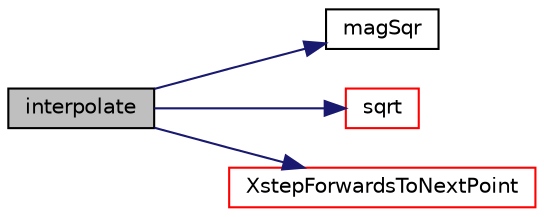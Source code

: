 digraph "interpolate"
{
  bgcolor="transparent";
  edge [fontname="Helvetica",fontsize="10",labelfontname="Helvetica",labelfontsize="10"];
  node [fontname="Helvetica",fontsize="10",shape=record];
  rankdir="LR";
  Node1 [label="interpolate",height=0.2,width=0.4,color="black", fillcolor="grey75", style="filled", fontcolor="black"];
  Node1 -> Node2 [color="midnightblue",fontsize="10",style="solid",fontname="Helvetica"];
  Node2 [label="magSqr",height=0.2,width=0.4,color="black",URL="$a10974.html#ae6fff2c6981e6d9618aa5038e69def6e"];
  Node1 -> Node3 [color="midnightblue",fontsize="10",style="solid",fontname="Helvetica"];
  Node3 [label="sqrt",height=0.2,width=0.4,color="red",URL="$a10974.html#a8616bd62eebf2342a80222fecb1bda71"];
  Node1 -> Node4 [color="midnightblue",fontsize="10",style="solid",fontname="Helvetica"];
  Node4 [label="XstepForwardsToNextPoint",height=0.2,width=0.4,color="red",URL="$a10974.html#a7b65ae9bf8a1a81d91a44bab30ee3dce"];
}
